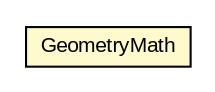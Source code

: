 #!/usr/local/bin/dot
#
# Class diagram 
# Generated by UMLGraph version R5_6-24-gf6e263 (http://www.umlgraph.org/)
#

digraph G {
	edge [fontname="arial",fontsize=10,labelfontname="arial",labelfontsize=10];
	node [fontname="arial",fontsize=10,shape=plaintext];
	nodesep=0.25;
	ranksep=0.5;
	// org.osmdroid.util.GeometryMath
	c51644 [label=<<table title="org.osmdroid.util.GeometryMath" border="0" cellborder="1" cellspacing="0" cellpadding="2" port="p" bgcolor="lemonChiffon" href="./GeometryMath.html">
		<tr><td><table border="0" cellspacing="0" cellpadding="1">
<tr><td align="center" balign="center"> GeometryMath </td></tr>
		</table></td></tr>
		</table>>, URL="./GeometryMath.html", fontname="arial", fontcolor="black", fontsize=10.0];
}

